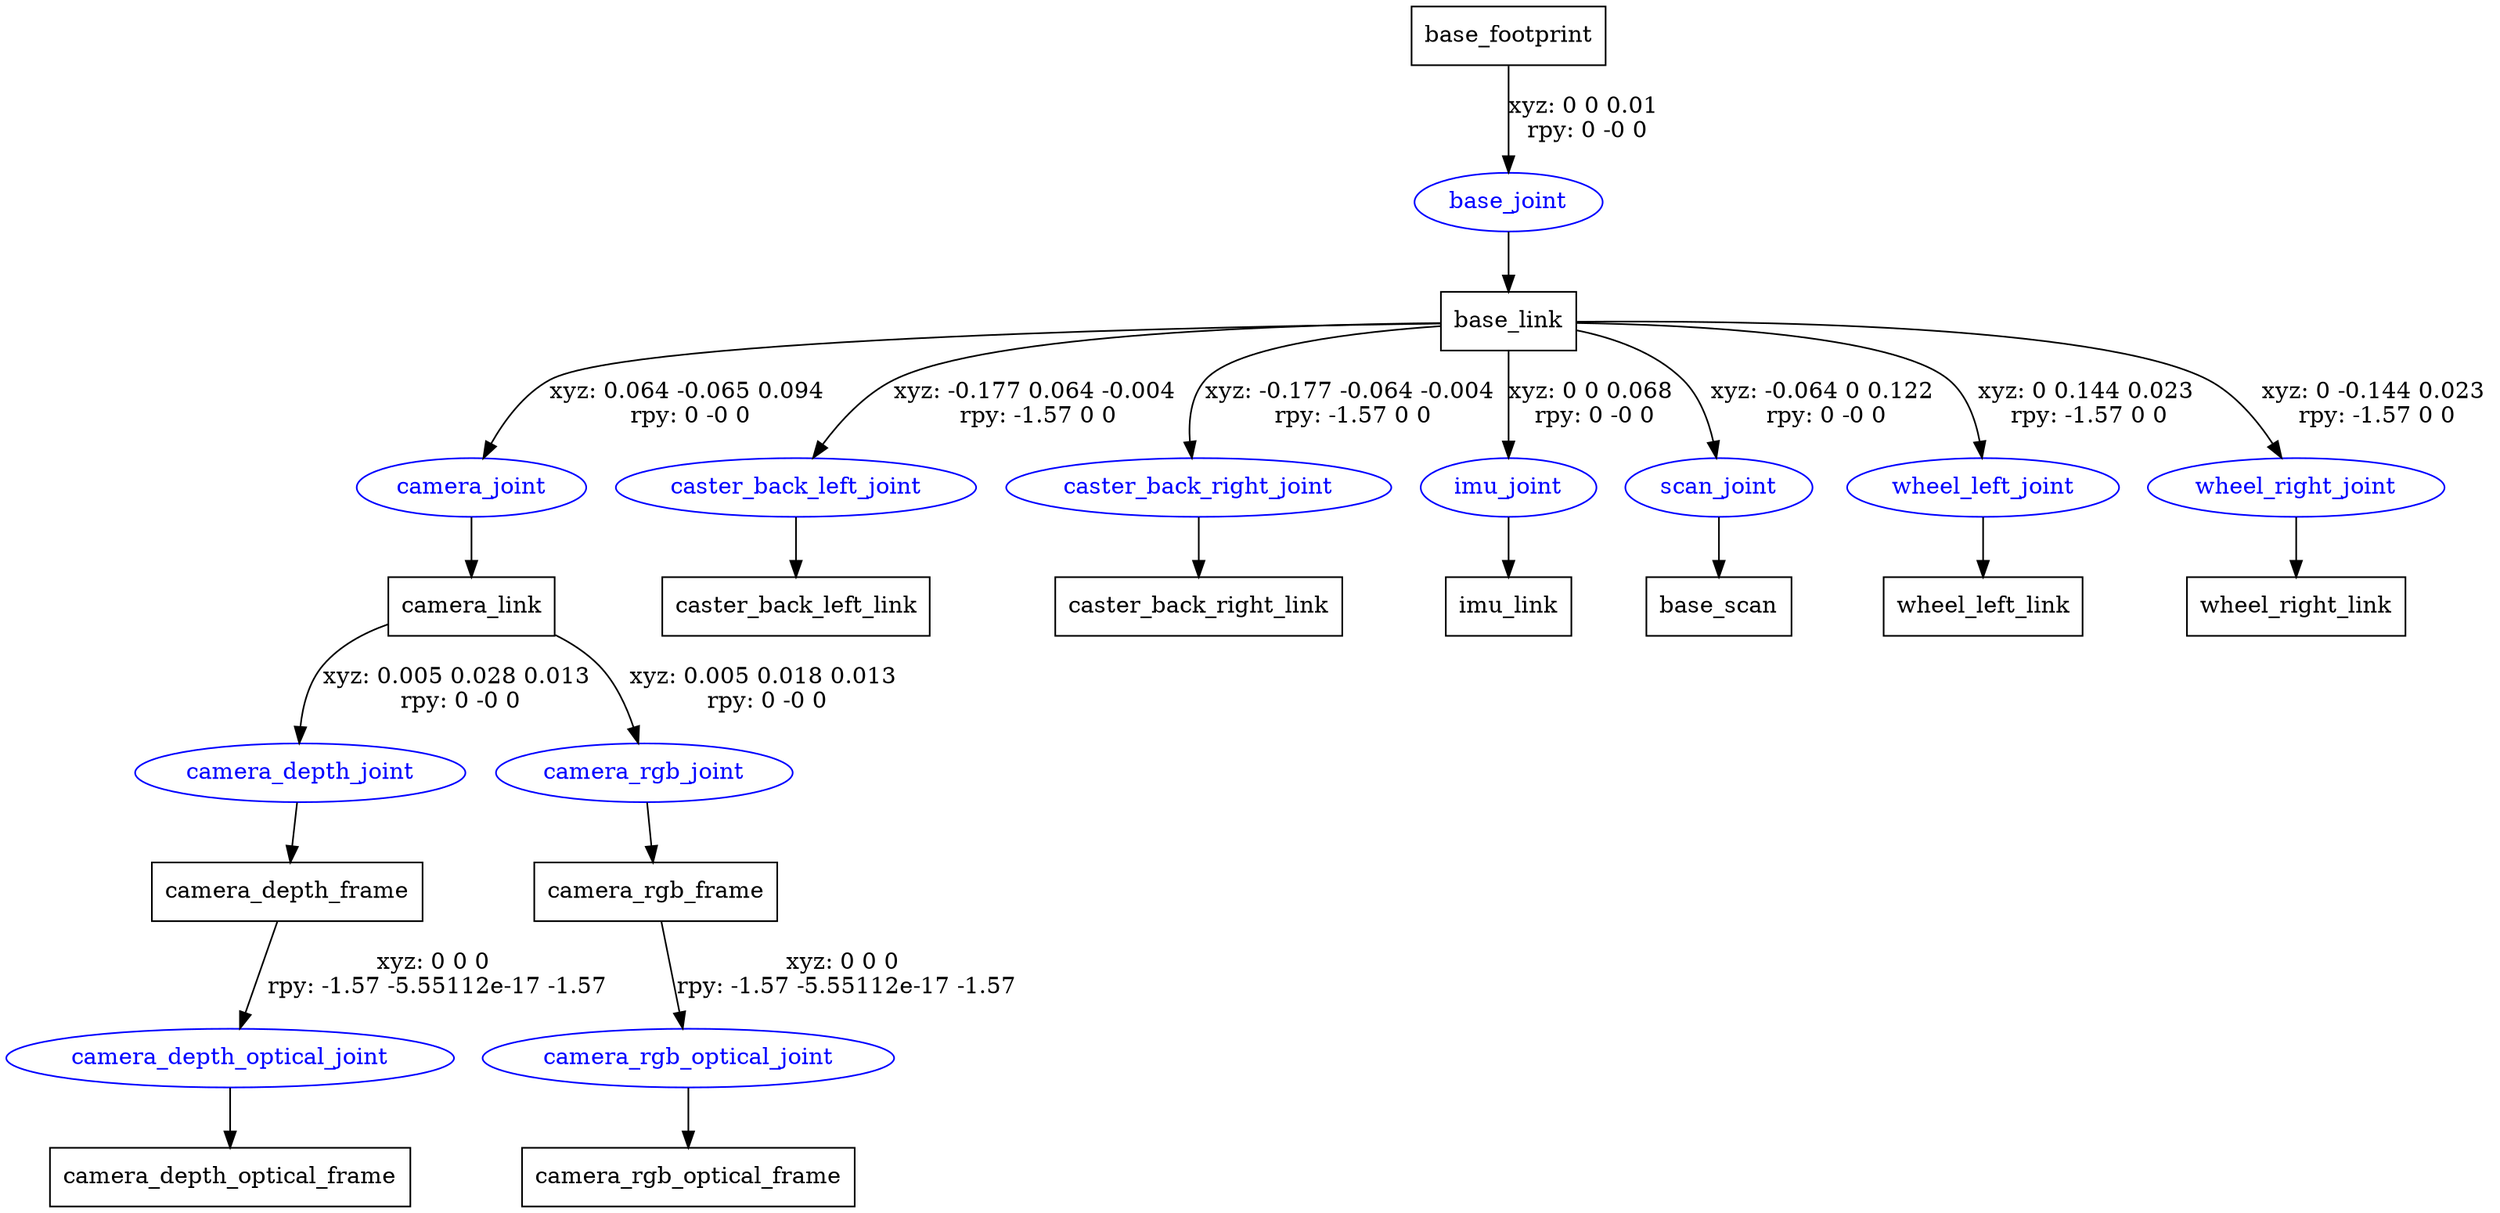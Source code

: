 digraph G {
node [shape=box];
"base_footprint" [label="base_footprint"];
"base_link" [label="base_link"];
"camera_link" [label="camera_link"];
"camera_depth_frame" [label="camera_depth_frame"];
"camera_depth_optical_frame" [label="camera_depth_optical_frame"];
"camera_rgb_frame" [label="camera_rgb_frame"];
"camera_rgb_optical_frame" [label="camera_rgb_optical_frame"];
"caster_back_left_link" [label="caster_back_left_link"];
"caster_back_right_link" [label="caster_back_right_link"];
"imu_link" [label="imu_link"];
"base_scan" [label="base_scan"];
"wheel_left_link" [label="wheel_left_link"];
"wheel_right_link" [label="wheel_right_link"];
node [shape=ellipse, color=blue, fontcolor=blue];
"base_footprint" -> "base_joint" [label="xyz: 0 0 0.01 \nrpy: 0 -0 0"]
"base_joint" -> "base_link"
"base_link" -> "camera_joint" [label="xyz: 0.064 -0.065 0.094 \nrpy: 0 -0 0"]
"camera_joint" -> "camera_link"
"camera_link" -> "camera_depth_joint" [label="xyz: 0.005 0.028 0.013 \nrpy: 0 -0 0"]
"camera_depth_joint" -> "camera_depth_frame"
"camera_depth_frame" -> "camera_depth_optical_joint" [label="xyz: 0 0 0 \nrpy: -1.57 -5.55112e-17 -1.57"]
"camera_depth_optical_joint" -> "camera_depth_optical_frame"
"camera_link" -> "camera_rgb_joint" [label="xyz: 0.005 0.018 0.013 \nrpy: 0 -0 0"]
"camera_rgb_joint" -> "camera_rgb_frame"
"camera_rgb_frame" -> "camera_rgb_optical_joint" [label="xyz: 0 0 0 \nrpy: -1.57 -5.55112e-17 -1.57"]
"camera_rgb_optical_joint" -> "camera_rgb_optical_frame"
"base_link" -> "caster_back_left_joint" [label="xyz: -0.177 0.064 -0.004 \nrpy: -1.57 0 0"]
"caster_back_left_joint" -> "caster_back_left_link"
"base_link" -> "caster_back_right_joint" [label="xyz: -0.177 -0.064 -0.004 \nrpy: -1.57 0 0"]
"caster_back_right_joint" -> "caster_back_right_link"
"base_link" -> "imu_joint" [label="xyz: 0 0 0.068 \nrpy: 0 -0 0"]
"imu_joint" -> "imu_link"
"base_link" -> "scan_joint" [label="xyz: -0.064 0 0.122 \nrpy: 0 -0 0"]
"scan_joint" -> "base_scan"
"base_link" -> "wheel_left_joint" [label="xyz: 0 0.144 0.023 \nrpy: -1.57 0 0"]
"wheel_left_joint" -> "wheel_left_link"
"base_link" -> "wheel_right_joint" [label="xyz: 0 -0.144 0.023 \nrpy: -1.57 0 0"]
"wheel_right_joint" -> "wheel_right_link"
}
